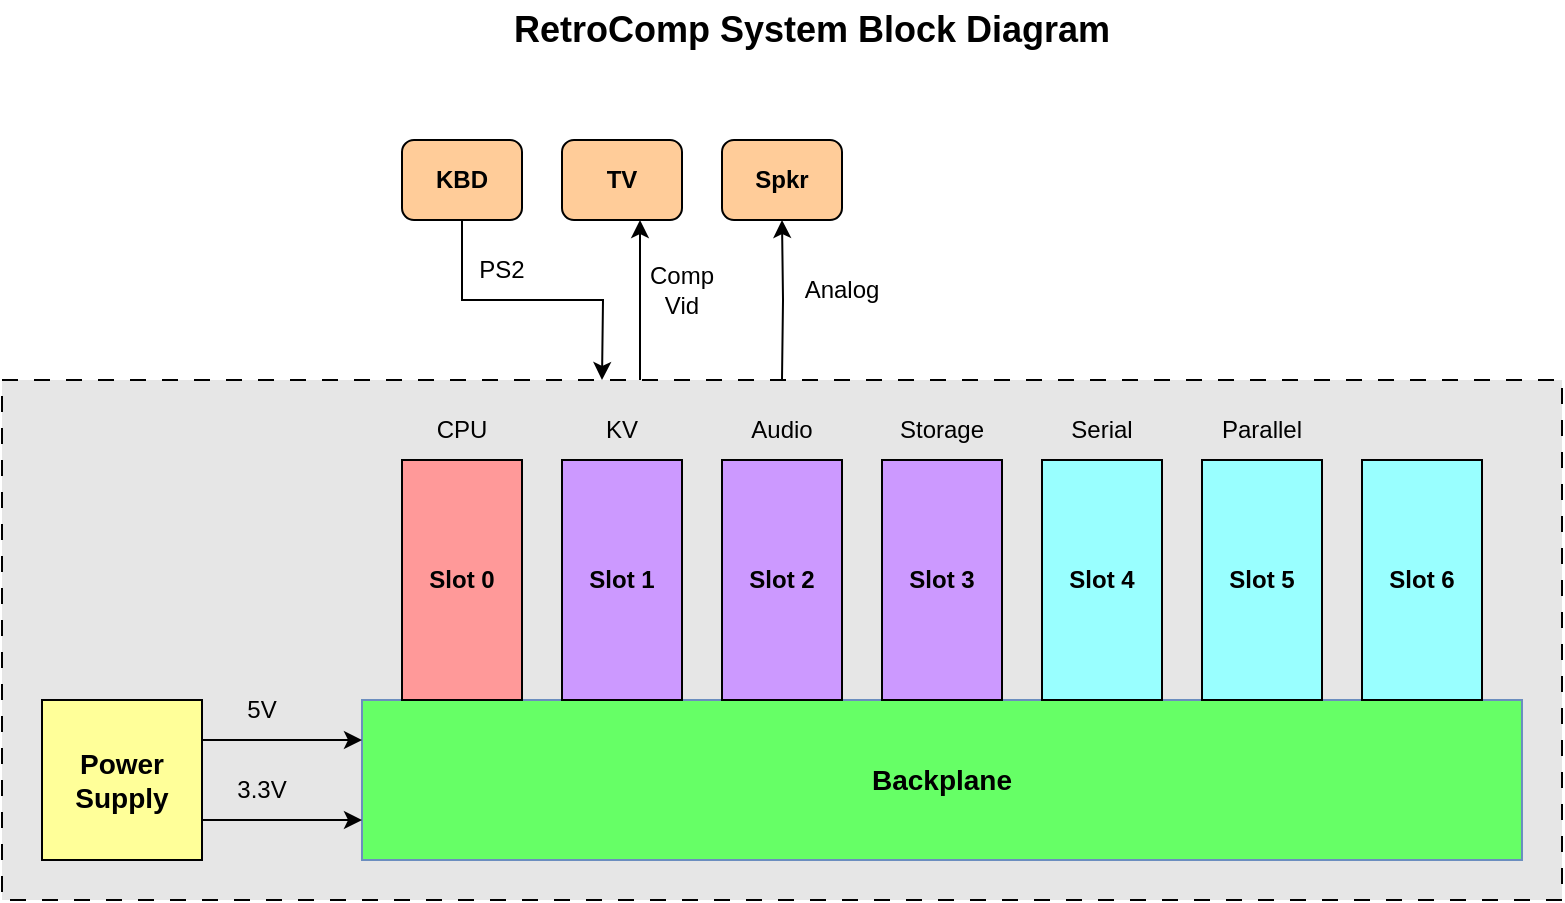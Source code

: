 <mxfile version="28.0.4">
  <diagram id="gKfQR6QMqfabCFEobmAz" name="Page-1">
    <mxGraphModel dx="995" dy="726" grid="1" gridSize="10" guides="1" tooltips="1" connect="1" arrows="1" fold="1" page="1" pageScale="1" pageWidth="1100" pageHeight="850" math="0" shadow="0">
      <root>
        <mxCell id="0" />
        <mxCell id="1" parent="0" />
        <mxCell id="CG7hZ_wFSSS8GAl2Qvh1-35" value="" style="rounded=0;whiteSpace=wrap;html=1;dashed=1;dashPattern=8 8;fillColor=#E6E6E6;" vertex="1" parent="1">
          <mxGeometry x="140" y="360" width="780" height="260" as="geometry" />
        </mxCell>
        <mxCell id="XGa5Y8sCl0DmdLY9kct8-3" value="&lt;b&gt;&lt;font style=&quot;font-size: 14px;&quot;&gt;Backplane&lt;/font&gt;&lt;/b&gt;" style="rounded=0;whiteSpace=wrap;html=1;fillColor=#66FF66;strokeColor=#6c8ebf;" parent="1" vertex="1">
          <mxGeometry x="320" y="520" width="580" height="80" as="geometry" />
        </mxCell>
        <mxCell id="CG7hZ_wFSSS8GAl2Qvh1-19" style="edgeStyle=orthogonalEdgeStyle;rounded=0;orthogonalLoop=1;jettySize=auto;html=1;exitX=0.5;exitY=1;exitDx=0;exitDy=0;" edge="1" parent="1" source="XGa5Y8sCl0DmdLY9kct8-4">
          <mxGeometry relative="1" as="geometry">
            <mxPoint x="440" y="360" as="targetPoint" />
          </mxGeometry>
        </mxCell>
        <mxCell id="XGa5Y8sCl0DmdLY9kct8-4" value="&lt;b&gt;KBD&lt;/b&gt;" style="rounded=1;whiteSpace=wrap;html=1;fillColor=#FFCC99;" parent="1" vertex="1">
          <mxGeometry x="340" y="240" width="60" height="40" as="geometry" />
        </mxCell>
        <mxCell id="XGa5Y8sCl0DmdLY9kct8-5" value="&lt;b&gt;Slot 0&lt;/b&gt;" style="rounded=0;whiteSpace=wrap;html=1;fillColor=#FF9999;" parent="1" vertex="1">
          <mxGeometry x="340" y="400" width="60" height="120" as="geometry" />
        </mxCell>
        <mxCell id="CG7hZ_wFSSS8GAl2Qvh1-8" style="edgeStyle=orthogonalEdgeStyle;rounded=0;orthogonalLoop=1;jettySize=auto;html=1;exitX=1;exitY=0.25;exitDx=0;exitDy=0;entryX=0;entryY=0.25;entryDx=0;entryDy=0;" edge="1" parent="1" source="XGa5Y8sCl0DmdLY9kct8-6" target="XGa5Y8sCl0DmdLY9kct8-3">
          <mxGeometry relative="1" as="geometry" />
        </mxCell>
        <mxCell id="CG7hZ_wFSSS8GAl2Qvh1-9" style="edgeStyle=orthogonalEdgeStyle;rounded=0;orthogonalLoop=1;jettySize=auto;html=1;exitX=1;exitY=0.75;exitDx=0;exitDy=0;entryX=0;entryY=0.75;entryDx=0;entryDy=0;" edge="1" parent="1" source="XGa5Y8sCl0DmdLY9kct8-6" target="XGa5Y8sCl0DmdLY9kct8-3">
          <mxGeometry relative="1" as="geometry" />
        </mxCell>
        <mxCell id="XGa5Y8sCl0DmdLY9kct8-6" value="&lt;b&gt;&lt;font style=&quot;font-size: 14px;&quot;&gt;Power&lt;/font&gt;&lt;/b&gt;&lt;div&gt;&lt;b&gt;&lt;font style=&quot;font-size: 14px;&quot;&gt;Supply&lt;/font&gt;&lt;/b&gt;&lt;/div&gt;" style="rounded=0;whiteSpace=wrap;html=1;fillColor=#FFFF99;" parent="1" vertex="1">
          <mxGeometry x="160" y="520" width="80" height="80" as="geometry" />
        </mxCell>
        <mxCell id="CG7hZ_wFSSS8GAl2Qvh1-2" value="&lt;b&gt;Slot 1&lt;/b&gt;" style="rounded=0;whiteSpace=wrap;html=1;fillColor=#CC99FF;" vertex="1" parent="1">
          <mxGeometry x="420" y="400" width="60" height="120" as="geometry" />
        </mxCell>
        <mxCell id="CG7hZ_wFSSS8GAl2Qvh1-3" value="&lt;b&gt;Slot 2&lt;/b&gt;" style="rounded=0;whiteSpace=wrap;html=1;fillColor=#CC99FF;" vertex="1" parent="1">
          <mxGeometry x="500" y="400" width="60" height="120" as="geometry" />
        </mxCell>
        <mxCell id="CG7hZ_wFSSS8GAl2Qvh1-4" value="&lt;b&gt;Slot 3&lt;/b&gt;" style="rounded=0;whiteSpace=wrap;html=1;fillColor=#CC99FF;" vertex="1" parent="1">
          <mxGeometry x="580" y="400" width="60" height="120" as="geometry" />
        </mxCell>
        <mxCell id="CG7hZ_wFSSS8GAl2Qvh1-5" value="&lt;b&gt;Slot 4&lt;/b&gt;" style="rounded=0;whiteSpace=wrap;html=1;fillColor=#99FFFF;" vertex="1" parent="1">
          <mxGeometry x="660" y="400" width="60" height="120" as="geometry" />
        </mxCell>
        <mxCell id="CG7hZ_wFSSS8GAl2Qvh1-6" value="&lt;b&gt;Slot 5&lt;/b&gt;" style="rounded=0;whiteSpace=wrap;html=1;fillColor=#99FFFF;" vertex="1" parent="1">
          <mxGeometry x="740" y="400" width="60" height="120" as="geometry" />
        </mxCell>
        <mxCell id="CG7hZ_wFSSS8GAl2Qvh1-7" value="&lt;b&gt;Slot 6&lt;/b&gt;" style="rounded=0;whiteSpace=wrap;html=1;fillColor=#99FFFF;" vertex="1" parent="1">
          <mxGeometry x="820" y="400" width="60" height="120" as="geometry" />
        </mxCell>
        <mxCell id="CG7hZ_wFSSS8GAl2Qvh1-10" value="CPU" style="text;html=1;align=center;verticalAlign=middle;whiteSpace=wrap;rounded=0;" vertex="1" parent="1">
          <mxGeometry x="340" y="370" width="60" height="30" as="geometry" />
        </mxCell>
        <mxCell id="CG7hZ_wFSSS8GAl2Qvh1-12" value="KV" style="text;html=1;align=center;verticalAlign=middle;whiteSpace=wrap;rounded=0;" vertex="1" parent="1">
          <mxGeometry x="420" y="370" width="60" height="30" as="geometry" />
        </mxCell>
        <mxCell id="CG7hZ_wFSSS8GAl2Qvh1-13" value="Audio" style="text;html=1;align=center;verticalAlign=middle;whiteSpace=wrap;rounded=0;" vertex="1" parent="1">
          <mxGeometry x="500" y="370" width="60" height="30" as="geometry" />
        </mxCell>
        <mxCell id="CG7hZ_wFSSS8GAl2Qvh1-14" value="Storage" style="text;html=1;align=center;verticalAlign=middle;whiteSpace=wrap;rounded=0;" vertex="1" parent="1">
          <mxGeometry x="580" y="370" width="60" height="30" as="geometry" />
        </mxCell>
        <mxCell id="CG7hZ_wFSSS8GAl2Qvh1-15" value="Serial" style="text;html=1;align=center;verticalAlign=middle;whiteSpace=wrap;rounded=0;" vertex="1" parent="1">
          <mxGeometry x="660" y="370" width="60" height="30" as="geometry" />
        </mxCell>
        <mxCell id="CG7hZ_wFSSS8GAl2Qvh1-16" value="Parallel" style="text;html=1;align=center;verticalAlign=middle;whiteSpace=wrap;rounded=0;" vertex="1" parent="1">
          <mxGeometry x="740" y="370" width="60" height="30" as="geometry" />
        </mxCell>
        <mxCell id="CG7hZ_wFSSS8GAl2Qvh1-22" style="edgeStyle=orthogonalEdgeStyle;rounded=0;orthogonalLoop=1;jettySize=auto;html=1;exitX=0.75;exitY=1;exitDx=0;exitDy=0;entryX=0.75;entryY=1;entryDx=0;entryDy=0;" edge="1" parent="1">
          <mxGeometry relative="1" as="geometry">
            <mxPoint x="459" y="280" as="targetPoint" />
            <mxPoint x="459" y="360" as="sourcePoint" />
            <Array as="points">
              <mxPoint x="459" y="320" />
              <mxPoint x="459" y="320" />
            </Array>
          </mxGeometry>
        </mxCell>
        <mxCell id="CG7hZ_wFSSS8GAl2Qvh1-17" value="&lt;b&gt;TV&lt;/b&gt;" style="rounded=1;whiteSpace=wrap;html=1;fillColor=#FFCC99;" vertex="1" parent="1">
          <mxGeometry x="420" y="240" width="60" height="40" as="geometry" />
        </mxCell>
        <mxCell id="CG7hZ_wFSSS8GAl2Qvh1-21" style="edgeStyle=orthogonalEdgeStyle;rounded=0;orthogonalLoop=1;jettySize=auto;html=1;exitX=0.5;exitY=1;exitDx=0;exitDy=0;entryX=0.5;entryY=1;entryDx=0;entryDy=0;" edge="1" parent="1" target="CG7hZ_wFSSS8GAl2Qvh1-18">
          <mxGeometry relative="1" as="geometry">
            <mxPoint x="530" y="360" as="sourcePoint" />
          </mxGeometry>
        </mxCell>
        <mxCell id="CG7hZ_wFSSS8GAl2Qvh1-18" value="&lt;b&gt;Spkr&lt;/b&gt;" style="rounded=1;whiteSpace=wrap;html=1;fillColor=#FFCC99;" vertex="1" parent="1">
          <mxGeometry x="500" y="240" width="60" height="40" as="geometry" />
        </mxCell>
        <mxCell id="CG7hZ_wFSSS8GAl2Qvh1-24" value="PS2" style="text;html=1;align=center;verticalAlign=middle;whiteSpace=wrap;rounded=0;" vertex="1" parent="1">
          <mxGeometry x="360" y="290" width="60" height="30" as="geometry" />
        </mxCell>
        <mxCell id="CG7hZ_wFSSS8GAl2Qvh1-25" value="Comp&lt;div&gt;Vid&lt;/div&gt;" style="text;html=1;align=center;verticalAlign=middle;whiteSpace=wrap;rounded=0;" vertex="1" parent="1">
          <mxGeometry x="450" y="300" width="60" height="30" as="geometry" />
        </mxCell>
        <mxCell id="CG7hZ_wFSSS8GAl2Qvh1-26" value="Analog" style="text;html=1;align=center;verticalAlign=middle;whiteSpace=wrap;rounded=0;" vertex="1" parent="1">
          <mxGeometry x="530" y="300" width="60" height="30" as="geometry" />
        </mxCell>
        <mxCell id="CG7hZ_wFSSS8GAl2Qvh1-27" value="5V" style="text;html=1;align=center;verticalAlign=middle;whiteSpace=wrap;rounded=0;" vertex="1" parent="1">
          <mxGeometry x="240" y="510" width="60" height="30" as="geometry" />
        </mxCell>
        <mxCell id="CG7hZ_wFSSS8GAl2Qvh1-28" value="3.3V" style="text;html=1;align=center;verticalAlign=middle;whiteSpace=wrap;rounded=0;" vertex="1" parent="1">
          <mxGeometry x="240" y="550" width="60" height="30" as="geometry" />
        </mxCell>
        <mxCell id="CG7hZ_wFSSS8GAl2Qvh1-33" value="&lt;b&gt;&lt;font style=&quot;font-size: 18px;&quot;&gt;RetroComp System Block Diagram&lt;/font&gt;&lt;/b&gt;" style="text;html=1;align=center;verticalAlign=middle;whiteSpace=wrap;rounded=0;" vertex="1" parent="1">
          <mxGeometry x="370" y="170" width="350" height="30" as="geometry" />
        </mxCell>
      </root>
    </mxGraphModel>
  </diagram>
</mxfile>
